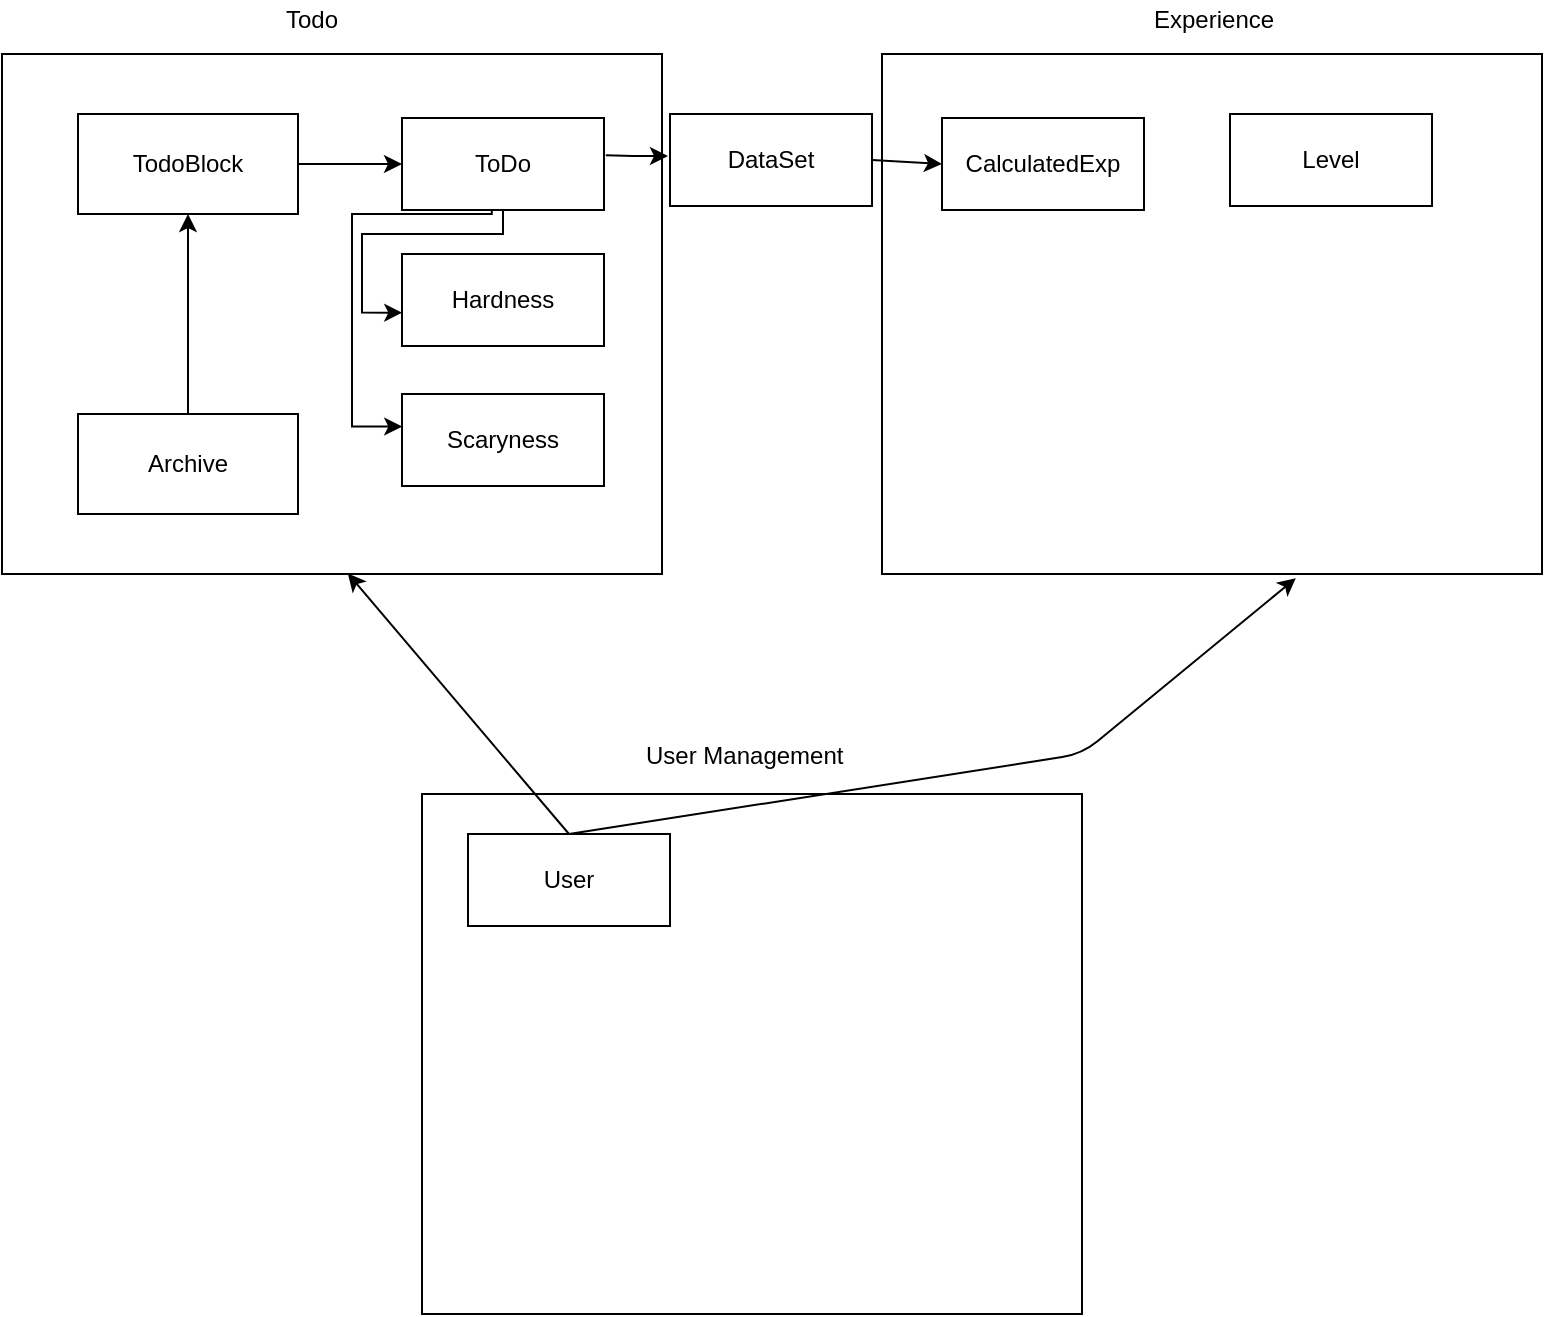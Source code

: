 <mxfile version="12.1.3" type="github" pages="1"><diagram id="Rc_XmiZ5ZgW4b_LVRCiT" name="Page-1"><mxGraphModel dx="1173" dy="642" grid="1" gridSize="10" guides="1" tooltips="1" connect="1" arrows="1" fold="1" page="1" pageScale="1" pageWidth="850" pageHeight="1100" math="0" shadow="0"><root><mxCell id="0"/><mxCell id="1" parent="0"/><mxCell id="7lfXtU-1fm0I3fZK3Gpo-2" value="" style="rounded=0;whiteSpace=wrap;html=1;fillColor=none;" vertex="1" parent="1"><mxGeometry x="30" y="70" width="330" height="260" as="geometry"/></mxCell><mxCell id="7lfXtU-1fm0I3fZK3Gpo-3" value="" style="rounded=0;whiteSpace=wrap;html=1;fillColor=none;" vertex="1" parent="1"><mxGeometry x="470" y="70" width="330" height="260" as="geometry"/></mxCell><mxCell id="7lfXtU-1fm0I3fZK3Gpo-4" value="" style="rounded=0;whiteSpace=wrap;html=1;fillColor=none;" vertex="1" parent="1"><mxGeometry x="240" y="440" width="330" height="260" as="geometry"/></mxCell><mxCell id="7lfXtU-1fm0I3fZK3Gpo-5" value="Todo" style="text;html=1;resizable=0;points=[];autosize=1;align=left;verticalAlign=top;spacingTop=-4;" vertex="1" parent="1"><mxGeometry x="170" y="43" width="40" height="20" as="geometry"/></mxCell><mxCell id="7lfXtU-1fm0I3fZK3Gpo-6" value="Experience" style="text;html=1;resizable=0;points=[];autosize=1;align=left;verticalAlign=top;spacingTop=-4;" vertex="1" parent="1"><mxGeometry x="604" y="43" width="80" height="20" as="geometry"/></mxCell><mxCell id="7lfXtU-1fm0I3fZK3Gpo-7" value="User Management" style="text;html=1;resizable=0;points=[];autosize=1;align=left;verticalAlign=top;spacingTop=-4;" vertex="1" parent="1"><mxGeometry x="350" y="411" width="110" height="20" as="geometry"/></mxCell><mxCell id="7lfXtU-1fm0I3fZK3Gpo-11" value="" style="edgeStyle=orthogonalEdgeStyle;rounded=0;orthogonalLoop=1;jettySize=auto;html=1;" edge="1" parent="1" source="7lfXtU-1fm0I3fZK3Gpo-8" target="7lfXtU-1fm0I3fZK3Gpo-9"><mxGeometry relative="1" as="geometry"/></mxCell><mxCell id="7lfXtU-1fm0I3fZK3Gpo-8" value="TodoBlock" style="rounded=0;whiteSpace=wrap;html=1;fillColor=none;" vertex="1" parent="1"><mxGeometry x="68" y="100" width="110" height="50" as="geometry"/></mxCell><mxCell id="7lfXtU-1fm0I3fZK3Gpo-9" value="ToDo" style="rounded=0;whiteSpace=wrap;html=1;fillColor=none;" vertex="1" parent="1"><mxGeometry x="230" y="102" width="101" height="46" as="geometry"/></mxCell><mxCell id="7lfXtU-1fm0I3fZK3Gpo-12" style="edgeStyle=orthogonalEdgeStyle;rounded=0;orthogonalLoop=1;jettySize=auto;html=1;entryX=0.5;entryY=1;entryDx=0;entryDy=0;" edge="1" parent="1" source="7lfXtU-1fm0I3fZK3Gpo-10" target="7lfXtU-1fm0I3fZK3Gpo-8"><mxGeometry relative="1" as="geometry"/></mxCell><mxCell id="7lfXtU-1fm0I3fZK3Gpo-10" value="Archive" style="rounded=0;whiteSpace=wrap;html=1;fillColor=none;" vertex="1" parent="1"><mxGeometry x="68" y="250" width="110" height="50" as="geometry"/></mxCell><mxCell id="7lfXtU-1fm0I3fZK3Gpo-13" value="CalculatedExp" style="rounded=0;whiteSpace=wrap;html=1;fillColor=none;" vertex="1" parent="1"><mxGeometry x="500" y="102" width="101" height="46" as="geometry"/></mxCell><mxCell id="7lfXtU-1fm0I3fZK3Gpo-14" value="Level" style="rounded=0;whiteSpace=wrap;html=1;fillColor=none;" vertex="1" parent="1"><mxGeometry x="644" y="100" width="101" height="46" as="geometry"/></mxCell><mxCell id="7lfXtU-1fm0I3fZK3Gpo-15" value="DataSet" style="rounded=0;whiteSpace=wrap;html=1;fillColor=none;" vertex="1" parent="1"><mxGeometry x="364" y="100" width="101" height="46" as="geometry"/></mxCell><mxCell id="7lfXtU-1fm0I3fZK3Gpo-16" value="Hardness" style="rounded=0;whiteSpace=wrap;html=1;fillColor=none;" vertex="1" parent="1"><mxGeometry x="230" y="170" width="101" height="46" as="geometry"/></mxCell><mxCell id="7lfXtU-1fm0I3fZK3Gpo-17" value="Scaryness" style="rounded=0;whiteSpace=wrap;html=1;fillColor=none;" vertex="1" parent="1"><mxGeometry x="230" y="240" width="101" height="46" as="geometry"/></mxCell><mxCell id="7lfXtU-1fm0I3fZK3Gpo-21" style="edgeStyle=orthogonalEdgeStyle;rounded=0;orthogonalLoop=1;jettySize=auto;html=1;exitX=0.5;exitY=1;exitDx=0;exitDy=0;entryX=0.001;entryY=0.638;entryDx=0;entryDy=0;entryPerimeter=0;" edge="1" parent="1" source="7lfXtU-1fm0I3fZK3Gpo-9" target="7lfXtU-1fm0I3fZK3Gpo-16"><mxGeometry relative="1" as="geometry"><Array as="points"><mxPoint x="280" y="160"/><mxPoint x="210" y="160"/><mxPoint x="210" y="199"/></Array></mxGeometry></mxCell><mxCell id="7lfXtU-1fm0I3fZK3Gpo-22" style="edgeStyle=orthogonalEdgeStyle;rounded=0;orthogonalLoop=1;jettySize=auto;html=1;exitX=0.5;exitY=1;exitDx=0;exitDy=0;entryX=0.001;entryY=0.354;entryDx=0;entryDy=0;entryPerimeter=0;" edge="1" parent="1" target="7lfXtU-1fm0I3fZK3Gpo-17"><mxGeometry relative="1" as="geometry"><mxPoint x="274.889" y="147.944" as="sourcePoint"/><mxPoint x="224.611" y="199.333" as="targetPoint"/><Array as="points"><mxPoint x="275" y="150"/><mxPoint x="205" y="150"/><mxPoint x="205" y="256"/></Array></mxGeometry></mxCell><mxCell id="7lfXtU-1fm0I3fZK3Gpo-24" value="" style="endArrow=classic;html=1;exitX=1.009;exitY=0.405;exitDx=0;exitDy=0;exitPerimeter=0;" edge="1" parent="1" source="7lfXtU-1fm0I3fZK3Gpo-9"><mxGeometry width="50" height="50" relative="1" as="geometry"><mxPoint x="340" y="210" as="sourcePoint"/><mxPoint x="363" y="121" as="targetPoint"/><Array as="points"><mxPoint x="350" y="121"/></Array></mxGeometry></mxCell><mxCell id="7lfXtU-1fm0I3fZK3Gpo-26" value="" style="endArrow=classic;html=1;exitX=1;exitY=0.5;exitDx=0;exitDy=0;entryX=0;entryY=0.5;entryDx=0;entryDy=0;" edge="1" parent="1" source="7lfXtU-1fm0I3fZK3Gpo-15" target="7lfXtU-1fm0I3fZK3Gpo-13"><mxGeometry width="50" height="50" relative="1" as="geometry"><mxPoint x="460" y="160" as="sourcePoint"/><mxPoint x="510" y="110" as="targetPoint"/></mxGeometry></mxCell><mxCell id="7lfXtU-1fm0I3fZK3Gpo-27" value="User" style="rounded=0;whiteSpace=wrap;html=1;fillColor=none;" vertex="1" parent="1"><mxGeometry x="263" y="460" width="101" height="46" as="geometry"/></mxCell><mxCell id="7lfXtU-1fm0I3fZK3Gpo-28" value="" style="endArrow=classic;html=1;exitX=0.5;exitY=0;exitDx=0;exitDy=0;entryX=0.524;entryY=0.999;entryDx=0;entryDy=0;entryPerimeter=0;" edge="1" parent="1" source="7lfXtU-1fm0I3fZK3Gpo-27" target="7lfXtU-1fm0I3fZK3Gpo-2"><mxGeometry width="50" height="50" relative="1" as="geometry"><mxPoint x="250" y="450" as="sourcePoint"/><mxPoint x="300" y="400" as="targetPoint"/></mxGeometry></mxCell><mxCell id="7lfXtU-1fm0I3fZK3Gpo-29" value="" style="endArrow=classic;html=1;exitX=0.5;exitY=0;exitDx=0;exitDy=0;entryX=0.627;entryY=1.008;entryDx=0;entryDy=0;entryPerimeter=0;" edge="1" parent="1" source="7lfXtU-1fm0I3fZK3Gpo-27" target="7lfXtU-1fm0I3fZK3Gpo-3"><mxGeometry width="50" height="50" relative="1" as="geometry"><mxPoint x="320" y="430" as="sourcePoint"/><mxPoint x="370" y="380" as="targetPoint"/><Array as="points"><mxPoint x="570" y="420"/></Array></mxGeometry></mxCell></root></mxGraphModel></diagram></mxfile>